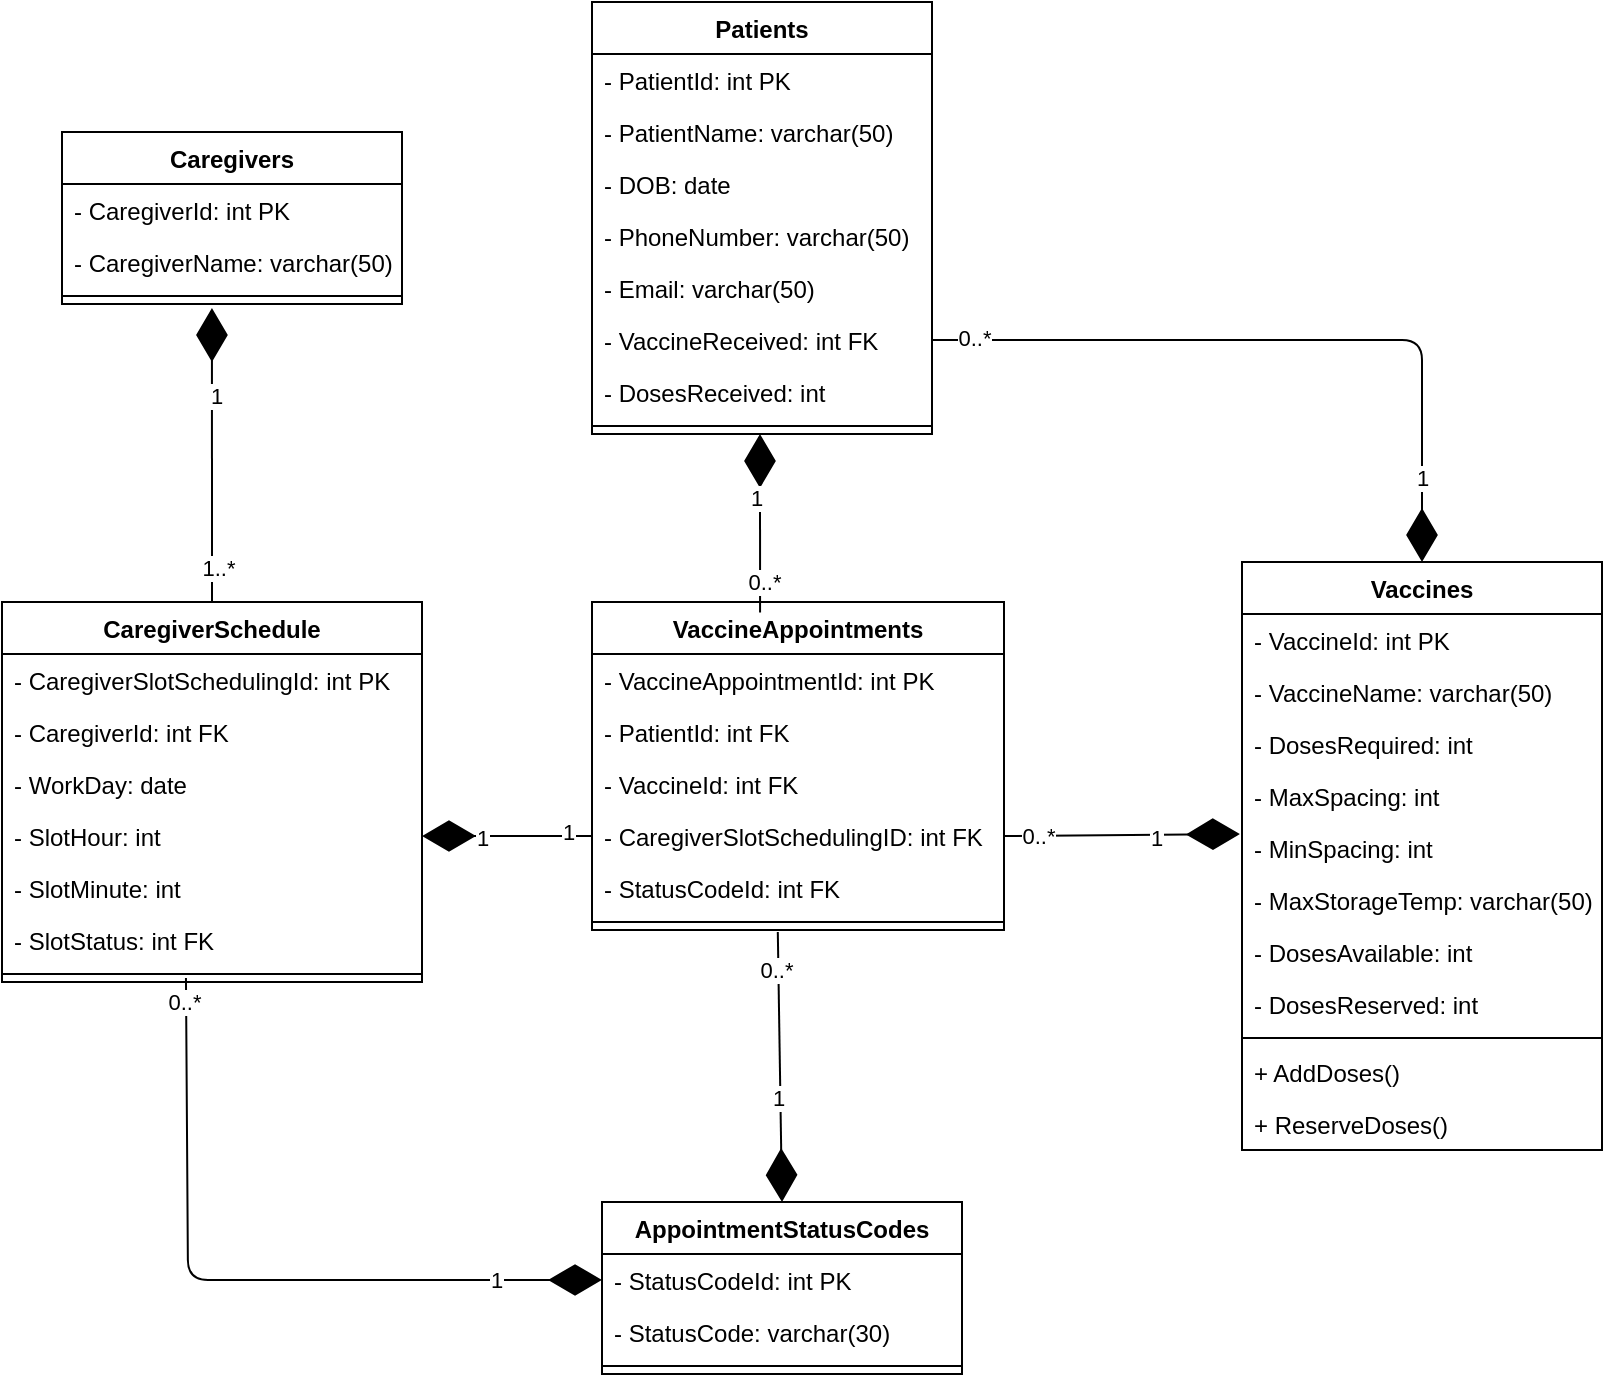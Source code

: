 <mxfile version="14.6.11" type="device"><diagram id="C5RBs43oDa-KdzZeNtuy" name="Page-1"><mxGraphModel dx="1079" dy="714" grid="1" gridSize="10" guides="1" tooltips="1" connect="1" arrows="1" fold="1" page="1" pageScale="1" pageWidth="827" pageHeight="1169" math="0" shadow="0"><root><mxCell id="WIyWlLk6GJQsqaUBKTNV-0"/><mxCell id="WIyWlLk6GJQsqaUBKTNV-1" parent="WIyWlLk6GJQsqaUBKTNV-0"/><mxCell id="-vd2B44A8Xeuw87qvFH0-18" value="Caregivers" style="swimlane;fontStyle=1;align=center;verticalAlign=top;childLayout=stackLayout;horizontal=1;startSize=26;horizontalStack=0;resizeParent=1;resizeParentMax=0;resizeLast=0;collapsible=1;marginBottom=0;" vertex="1" parent="WIyWlLk6GJQsqaUBKTNV-1"><mxGeometry x="40" y="85" width="170" height="86" as="geometry"/></mxCell><mxCell id="-vd2B44A8Xeuw87qvFH0-23" value="- CaregiverId: int PK" style="text;strokeColor=none;fillColor=none;align=left;verticalAlign=top;spacingLeft=4;spacingRight=4;overflow=hidden;rotatable=0;points=[[0,0.5],[1,0.5]];portConstraint=eastwest;" vertex="1" parent="-vd2B44A8Xeuw87qvFH0-18"><mxGeometry y="26" width="170" height="26" as="geometry"/></mxCell><mxCell id="-vd2B44A8Xeuw87qvFH0-19" value="- CaregiverName: varchar(50)" style="text;strokeColor=none;fillColor=none;align=left;verticalAlign=top;spacingLeft=4;spacingRight=4;overflow=hidden;rotatable=0;points=[[0,0.5],[1,0.5]];portConstraint=eastwest;" vertex="1" parent="-vd2B44A8Xeuw87qvFH0-18"><mxGeometry y="52" width="170" height="26" as="geometry"/></mxCell><mxCell id="-vd2B44A8Xeuw87qvFH0-20" value="" style="line;strokeWidth=1;fillColor=none;align=left;verticalAlign=middle;spacingTop=-1;spacingLeft=3;spacingRight=3;rotatable=0;labelPosition=right;points=[];portConstraint=eastwest;" vertex="1" parent="-vd2B44A8Xeuw87qvFH0-18"><mxGeometry y="78" width="170" height="8" as="geometry"/></mxCell><mxCell id="-vd2B44A8Xeuw87qvFH0-25" value="AppointmentStatusCodes" style="swimlane;fontStyle=1;align=center;verticalAlign=top;childLayout=stackLayout;horizontal=1;startSize=26;horizontalStack=0;resizeParent=1;resizeParentMax=0;resizeLast=0;collapsible=1;marginBottom=0;" vertex="1" parent="WIyWlLk6GJQsqaUBKTNV-1"><mxGeometry x="310" y="620" width="180" height="86" as="geometry"/></mxCell><mxCell id="-vd2B44A8Xeuw87qvFH0-26" value="- StatusCodeId: int PK" style="text;strokeColor=none;fillColor=none;align=left;verticalAlign=top;spacingLeft=4;spacingRight=4;overflow=hidden;rotatable=0;points=[[0,0.5],[1,0.5]];portConstraint=eastwest;" vertex="1" parent="-vd2B44A8Xeuw87qvFH0-25"><mxGeometry y="26" width="180" height="26" as="geometry"/></mxCell><mxCell id="-vd2B44A8Xeuw87qvFH0-29" value="- StatusCode: varchar(30)" style="text;strokeColor=none;fillColor=none;align=left;verticalAlign=top;spacingLeft=4;spacingRight=4;overflow=hidden;rotatable=0;points=[[0,0.5],[1,0.5]];portConstraint=eastwest;" vertex="1" parent="-vd2B44A8Xeuw87qvFH0-25"><mxGeometry y="52" width="180" height="26" as="geometry"/></mxCell><mxCell id="-vd2B44A8Xeuw87qvFH0-27" value="" style="line;strokeWidth=1;fillColor=none;align=left;verticalAlign=middle;spacingTop=-1;spacingLeft=3;spacingRight=3;rotatable=0;labelPosition=right;points=[];portConstraint=eastwest;" vertex="1" parent="-vd2B44A8Xeuw87qvFH0-25"><mxGeometry y="78" width="180" height="8" as="geometry"/></mxCell><mxCell id="-vd2B44A8Xeuw87qvFH0-30" value="CaregiverSchedule" style="swimlane;fontStyle=1;align=center;verticalAlign=top;childLayout=stackLayout;horizontal=1;startSize=26;horizontalStack=0;resizeParent=1;resizeParentMax=0;resizeLast=0;collapsible=1;marginBottom=0;" vertex="1" parent="WIyWlLk6GJQsqaUBKTNV-1"><mxGeometry x="10" y="320" width="210" height="190" as="geometry"/></mxCell><mxCell id="-vd2B44A8Xeuw87qvFH0-34" value="- CaregiverSlotSchedulingId: int PK" style="text;strokeColor=none;fillColor=none;align=left;verticalAlign=top;spacingLeft=4;spacingRight=4;overflow=hidden;rotatable=0;points=[[0,0.5],[1,0.5]];portConstraint=eastwest;" vertex="1" parent="-vd2B44A8Xeuw87qvFH0-30"><mxGeometry y="26" width="210" height="26" as="geometry"/></mxCell><mxCell id="-vd2B44A8Xeuw87qvFH0-31" value="- CaregiverId: int FK" style="text;strokeColor=none;fillColor=none;align=left;verticalAlign=top;spacingLeft=4;spacingRight=4;overflow=hidden;rotatable=0;points=[[0,0.5],[1,0.5]];portConstraint=eastwest;" vertex="1" parent="-vd2B44A8Xeuw87qvFH0-30"><mxGeometry y="52" width="210" height="26" as="geometry"/></mxCell><mxCell id="-vd2B44A8Xeuw87qvFH0-35" value="- WorkDay: date" style="text;strokeColor=none;fillColor=none;align=left;verticalAlign=top;spacingLeft=4;spacingRight=4;overflow=hidden;rotatable=0;points=[[0,0.5],[1,0.5]];portConstraint=eastwest;" vertex="1" parent="-vd2B44A8Xeuw87qvFH0-30"><mxGeometry y="78" width="210" height="26" as="geometry"/></mxCell><mxCell id="-vd2B44A8Xeuw87qvFH0-37" value="- SlotHour: int" style="text;strokeColor=none;fillColor=none;align=left;verticalAlign=top;spacingLeft=4;spacingRight=4;overflow=hidden;rotatable=0;points=[[0,0.5],[1,0.5]];portConstraint=eastwest;" vertex="1" parent="-vd2B44A8Xeuw87qvFH0-30"><mxGeometry y="104" width="210" height="26" as="geometry"/></mxCell><mxCell id="-vd2B44A8Xeuw87qvFH0-38" value="- SlotMinute: int" style="text;strokeColor=none;fillColor=none;align=left;verticalAlign=top;spacingLeft=4;spacingRight=4;overflow=hidden;rotatable=0;points=[[0,0.5],[1,0.5]];portConstraint=eastwest;" vertex="1" parent="-vd2B44A8Xeuw87qvFH0-30"><mxGeometry y="130" width="210" height="26" as="geometry"/></mxCell><mxCell id="-vd2B44A8Xeuw87qvFH0-39" value="- SlotStatus: int FK" style="text;strokeColor=none;fillColor=none;align=left;verticalAlign=top;spacingLeft=4;spacingRight=4;overflow=hidden;rotatable=0;points=[[0,0.5],[1,0.5]];portConstraint=eastwest;" vertex="1" parent="-vd2B44A8Xeuw87qvFH0-30"><mxGeometry y="156" width="210" height="26" as="geometry"/></mxCell><mxCell id="-vd2B44A8Xeuw87qvFH0-32" value="" style="line;strokeWidth=1;fillColor=none;align=left;verticalAlign=middle;spacingTop=-1;spacingLeft=3;spacingRight=3;rotatable=0;labelPosition=right;points=[];portConstraint=eastwest;" vertex="1" parent="-vd2B44A8Xeuw87qvFH0-30"><mxGeometry y="182" width="210" height="8" as="geometry"/></mxCell><mxCell id="-vd2B44A8Xeuw87qvFH0-41" value="VaccineAppointments" style="swimlane;fontStyle=1;align=center;verticalAlign=top;childLayout=stackLayout;horizontal=1;startSize=26;horizontalStack=0;resizeParent=1;resizeParentMax=0;resizeLast=0;collapsible=1;marginBottom=0;" vertex="1" parent="WIyWlLk6GJQsqaUBKTNV-1"><mxGeometry x="305" y="320" width="206" height="164" as="geometry"/></mxCell><mxCell id="-vd2B44A8Xeuw87qvFH0-42" value="- VaccineAppointmentId: int PK" style="text;strokeColor=none;fillColor=none;align=left;verticalAlign=top;spacingLeft=4;spacingRight=4;overflow=hidden;rotatable=0;points=[[0,0.5],[1,0.5]];portConstraint=eastwest;" vertex="1" parent="-vd2B44A8Xeuw87qvFH0-41"><mxGeometry y="26" width="206" height="26" as="geometry"/></mxCell><mxCell id="-vd2B44A8Xeuw87qvFH0-46" value="- PatientId: int FK" style="text;strokeColor=none;fillColor=none;align=left;verticalAlign=top;spacingLeft=4;spacingRight=4;overflow=hidden;rotatable=0;points=[[0,0.5],[1,0.5]];portConstraint=eastwest;" vertex="1" parent="-vd2B44A8Xeuw87qvFH0-41"><mxGeometry y="52" width="206" height="26" as="geometry"/></mxCell><mxCell id="-vd2B44A8Xeuw87qvFH0-47" value="- VaccineId: int FK" style="text;strokeColor=none;fillColor=none;align=left;verticalAlign=top;spacingLeft=4;spacingRight=4;overflow=hidden;rotatable=0;points=[[0,0.5],[1,0.5]];portConstraint=eastwest;" vertex="1" parent="-vd2B44A8Xeuw87qvFH0-41"><mxGeometry y="78" width="206" height="26" as="geometry"/></mxCell><mxCell id="-vd2B44A8Xeuw87qvFH0-104" value="- CaregiverSlotSchedulingID: int FK" style="text;strokeColor=none;fillColor=none;align=left;verticalAlign=top;spacingLeft=4;spacingRight=4;overflow=hidden;rotatable=0;points=[[0,0.5],[1,0.5]];portConstraint=eastwest;" vertex="1" parent="-vd2B44A8Xeuw87qvFH0-41"><mxGeometry y="104" width="206" height="26" as="geometry"/></mxCell><mxCell id="-vd2B44A8Xeuw87qvFH0-173" value="- StatusCodeId: int FK" style="text;strokeColor=none;fillColor=none;align=left;verticalAlign=top;spacingLeft=4;spacingRight=4;overflow=hidden;rotatable=0;points=[[0,0.5],[1,0.5]];portConstraint=eastwest;" vertex="1" parent="-vd2B44A8Xeuw87qvFH0-41"><mxGeometry y="130" width="206" height="26" as="geometry"/></mxCell><mxCell id="-vd2B44A8Xeuw87qvFH0-43" value="" style="line;strokeWidth=1;fillColor=none;align=left;verticalAlign=middle;spacingTop=-1;spacingLeft=3;spacingRight=3;rotatable=0;labelPosition=right;points=[];portConstraint=eastwest;" vertex="1" parent="-vd2B44A8Xeuw87qvFH0-41"><mxGeometry y="156" width="206" height="8" as="geometry"/></mxCell><mxCell id="-vd2B44A8Xeuw87qvFH0-51" value="Patients" style="swimlane;fontStyle=1;align=center;verticalAlign=top;childLayout=stackLayout;horizontal=1;startSize=26;horizontalStack=0;resizeParent=1;resizeParentMax=0;resizeLast=0;collapsible=1;marginBottom=0;" vertex="1" parent="WIyWlLk6GJQsqaUBKTNV-1"><mxGeometry x="305" y="20" width="170" height="216" as="geometry"/></mxCell><mxCell id="-vd2B44A8Xeuw87qvFH0-52" value="- PatientId: int PK" style="text;strokeColor=none;fillColor=none;align=left;verticalAlign=top;spacingLeft=4;spacingRight=4;overflow=hidden;rotatable=0;points=[[0,0.5],[1,0.5]];portConstraint=eastwest;" vertex="1" parent="-vd2B44A8Xeuw87qvFH0-51"><mxGeometry y="26" width="170" height="26" as="geometry"/></mxCell><mxCell id="-vd2B44A8Xeuw87qvFH0-55" value="- PatientName: varchar(50)" style="text;strokeColor=none;fillColor=none;align=left;verticalAlign=top;spacingLeft=4;spacingRight=4;overflow=hidden;rotatable=0;points=[[0,0.5],[1,0.5]];portConstraint=eastwest;" vertex="1" parent="-vd2B44A8Xeuw87qvFH0-51"><mxGeometry y="52" width="170" height="26" as="geometry"/></mxCell><mxCell id="-vd2B44A8Xeuw87qvFH0-56" value="- DOB: date" style="text;strokeColor=none;fillColor=none;align=left;verticalAlign=top;spacingLeft=4;spacingRight=4;overflow=hidden;rotatable=0;points=[[0,0.5],[1,0.5]];portConstraint=eastwest;" vertex="1" parent="-vd2B44A8Xeuw87qvFH0-51"><mxGeometry y="78" width="170" height="26" as="geometry"/></mxCell><mxCell id="-vd2B44A8Xeuw87qvFH0-57" value="- PhoneNumber: varchar(50)" style="text;strokeColor=none;fillColor=none;align=left;verticalAlign=top;spacingLeft=4;spacingRight=4;overflow=hidden;rotatable=0;points=[[0,0.5],[1,0.5]];portConstraint=eastwest;" vertex="1" parent="-vd2B44A8Xeuw87qvFH0-51"><mxGeometry y="104" width="170" height="26" as="geometry"/></mxCell><mxCell id="-vd2B44A8Xeuw87qvFH0-69" value="- Email: varchar(50)" style="text;strokeColor=none;fillColor=none;align=left;verticalAlign=top;spacingLeft=4;spacingRight=4;overflow=hidden;rotatable=0;points=[[0,0.5],[1,0.5]];portConstraint=eastwest;" vertex="1" parent="-vd2B44A8Xeuw87qvFH0-51"><mxGeometry y="130" width="170" height="26" as="geometry"/></mxCell><mxCell id="-vd2B44A8Xeuw87qvFH0-123" value="- VaccineReceived: int FK" style="text;align=left;verticalAlign=top;spacingLeft=4;spacingRight=4;overflow=hidden;rotatable=0;points=[[0,0.5],[1,0.5]];portConstraint=eastwest;" vertex="1" parent="-vd2B44A8Xeuw87qvFH0-51"><mxGeometry y="156" width="170" height="26" as="geometry"/></mxCell><mxCell id="-vd2B44A8Xeuw87qvFH0-143" value="- DosesReceived: int" style="text;align=left;verticalAlign=top;spacingLeft=4;spacingRight=4;overflow=hidden;rotatable=0;points=[[0,0.5],[1,0.5]];portConstraint=eastwest;" vertex="1" parent="-vd2B44A8Xeuw87qvFH0-51"><mxGeometry y="182" width="170" height="26" as="geometry"/></mxCell><mxCell id="-vd2B44A8Xeuw87qvFH0-53" value="" style="line;strokeWidth=1;align=left;verticalAlign=middle;spacingTop=-1;spacingLeft=3;spacingRight=3;rotatable=0;labelPosition=right;points=[];portConstraint=eastwest;" vertex="1" parent="-vd2B44A8Xeuw87qvFH0-51"><mxGeometry y="208" width="170" height="8" as="geometry"/></mxCell><mxCell id="-vd2B44A8Xeuw87qvFH0-72" value="Vaccines" style="swimlane;fontStyle=1;align=center;verticalAlign=top;childLayout=stackLayout;horizontal=1;startSize=26;horizontalStack=0;resizeParent=1;resizeParentMax=0;resizeLast=0;collapsible=1;marginBottom=0;" vertex="1" parent="WIyWlLk6GJQsqaUBKTNV-1"><mxGeometry x="630" y="300" width="180" height="294" as="geometry"/></mxCell><mxCell id="-vd2B44A8Xeuw87qvFH0-73" value="- VaccineId: int PK" style="text;strokeColor=none;fillColor=none;align=left;verticalAlign=top;spacingLeft=4;spacingRight=4;overflow=hidden;rotatable=0;points=[[0,0.5],[1,0.5]];portConstraint=eastwest;" vertex="1" parent="-vd2B44A8Xeuw87qvFH0-72"><mxGeometry y="26" width="180" height="26" as="geometry"/></mxCell><mxCell id="-vd2B44A8Xeuw87qvFH0-80" value="- VaccineName: varchar(50)" style="text;strokeColor=none;fillColor=none;align=left;verticalAlign=top;spacingLeft=4;spacingRight=4;overflow=hidden;rotatable=0;points=[[0,0.5],[1,0.5]];portConstraint=eastwest;" vertex="1" parent="-vd2B44A8Xeuw87qvFH0-72"><mxGeometry y="52" width="180" height="26" as="geometry"/></mxCell><mxCell id="-vd2B44A8Xeuw87qvFH0-81" value="- DosesRequired: int" style="text;strokeColor=none;fillColor=none;align=left;verticalAlign=top;spacingLeft=4;spacingRight=4;overflow=hidden;rotatable=0;points=[[0,0.5],[1,0.5]];portConstraint=eastwest;" vertex="1" parent="-vd2B44A8Xeuw87qvFH0-72"><mxGeometry y="78" width="180" height="26" as="geometry"/></mxCell><mxCell id="-vd2B44A8Xeuw87qvFH0-82" value="- MaxSpacing: int" style="text;align=left;verticalAlign=top;spacingLeft=4;spacingRight=4;overflow=hidden;rotatable=0;points=[[0,0.5],[1,0.5]];portConstraint=eastwest;" vertex="1" parent="-vd2B44A8Xeuw87qvFH0-72"><mxGeometry y="104" width="180" height="26" as="geometry"/></mxCell><mxCell id="-vd2B44A8Xeuw87qvFH0-83" value="- MinSpacing: int" style="text;align=left;verticalAlign=top;spacingLeft=4;spacingRight=4;overflow=hidden;rotatable=0;points=[[0,0.5],[1,0.5]];portConstraint=eastwest;" vertex="1" parent="-vd2B44A8Xeuw87qvFH0-72"><mxGeometry y="130" width="180" height="26" as="geometry"/></mxCell><mxCell id="-vd2B44A8Xeuw87qvFH0-84" value="- MaxStorageTemp: varchar(50)" style="text;strokeColor=none;fillColor=none;align=left;verticalAlign=top;spacingLeft=4;spacingRight=4;overflow=hidden;rotatable=0;points=[[0,0.5],[1,0.5]];portConstraint=eastwest;" vertex="1" parent="-vd2B44A8Xeuw87qvFH0-72"><mxGeometry y="156" width="180" height="26" as="geometry"/></mxCell><mxCell id="-vd2B44A8Xeuw87qvFH0-141" value="- DosesAvailable: int" style="text;align=left;verticalAlign=top;spacingLeft=4;spacingRight=4;overflow=hidden;rotatable=0;points=[[0,0.5],[1,0.5]];portConstraint=eastwest;" vertex="1" parent="-vd2B44A8Xeuw87qvFH0-72"><mxGeometry y="182" width="180" height="26" as="geometry"/></mxCell><mxCell id="-vd2B44A8Xeuw87qvFH0-163" value="- DosesReserved: int" style="text;align=left;verticalAlign=top;spacingLeft=4;spacingRight=4;overflow=hidden;rotatable=0;points=[[0,0.5],[1,0.5]];portConstraint=eastwest;" vertex="1" parent="-vd2B44A8Xeuw87qvFH0-72"><mxGeometry y="208" width="180" height="26" as="geometry"/></mxCell><mxCell id="-vd2B44A8Xeuw87qvFH0-74" value="" style="line;strokeWidth=1;fillColor=none;align=left;verticalAlign=middle;spacingTop=-1;spacingLeft=3;spacingRight=3;rotatable=0;labelPosition=right;points=[];portConstraint=eastwest;" vertex="1" parent="-vd2B44A8Xeuw87qvFH0-72"><mxGeometry y="234" width="180" height="8" as="geometry"/></mxCell><mxCell id="-vd2B44A8Xeuw87qvFH0-161" value="+ AddDoses()" style="text;strokeColor=none;fillColor=none;align=left;verticalAlign=top;spacingLeft=4;spacingRight=4;overflow=hidden;rotatable=0;points=[[0,0.5],[1,0.5]];portConstraint=eastwest;" vertex="1" parent="-vd2B44A8Xeuw87qvFH0-72"><mxGeometry y="242" width="180" height="26" as="geometry"/></mxCell><mxCell id="-vd2B44A8Xeuw87qvFH0-162" value="+ ReserveDoses()" style="text;strokeColor=none;fillColor=none;align=left;verticalAlign=top;spacingLeft=4;spacingRight=4;overflow=hidden;rotatable=0;points=[[0,0.5],[1,0.5]];portConstraint=eastwest;" vertex="1" parent="-vd2B44A8Xeuw87qvFH0-72"><mxGeometry y="268" width="180" height="26" as="geometry"/></mxCell><mxCell id="-vd2B44A8Xeuw87qvFH0-111" value="" style="endArrow=diamondThin;endFill=1;endSize=24;html=1;entryX=0.494;entryY=1;entryDx=0;entryDy=0;entryPerimeter=0;exitX=0.408;exitY=0.032;exitDx=0;exitDy=0;exitPerimeter=0;" edge="1" parent="WIyWlLk6GJQsqaUBKTNV-1" source="-vd2B44A8Xeuw87qvFH0-41" target="-vd2B44A8Xeuw87qvFH0-53"><mxGeometry width="160" relative="1" as="geometry"><mxPoint x="434" y="300" as="sourcePoint"/><mxPoint x="423" y="226" as="targetPoint"/><Array as="points"/></mxGeometry></mxCell><mxCell id="-vd2B44A8Xeuw87qvFH0-112" value="1" style="edgeLabel;html=1;align=center;verticalAlign=middle;resizable=0;points=[];" vertex="1" connectable="0" parent="-vd2B44A8Xeuw87qvFH0-111"><mxGeometry x="0.292" y="2" relative="1" as="geometry"><mxPoint as="offset"/></mxGeometry></mxCell><mxCell id="-vd2B44A8Xeuw87qvFH0-113" value="0..*" style="edgeLabel;html=1;align=center;verticalAlign=middle;resizable=0;points=[];" vertex="1" connectable="0" parent="-vd2B44A8Xeuw87qvFH0-111"><mxGeometry x="-0.806" y="-2" relative="1" as="geometry"><mxPoint y="-7" as="offset"/></mxGeometry></mxCell><mxCell id="-vd2B44A8Xeuw87qvFH0-119" value="" style="endArrow=diamondThin;endFill=1;endSize=24;html=1;exitX=0.451;exitY=1.125;exitDx=0;exitDy=0;exitPerimeter=0;entryX=0.5;entryY=0;entryDx=0;entryDy=0;" edge="1" parent="WIyWlLk6GJQsqaUBKTNV-1" source="-vd2B44A8Xeuw87qvFH0-43" target="-vd2B44A8Xeuw87qvFH0-25"><mxGeometry width="160" relative="1" as="geometry"><mxPoint x="630" y="70" as="sourcePoint"/><mxPoint x="790" y="70" as="targetPoint"/></mxGeometry></mxCell><mxCell id="-vd2B44A8Xeuw87qvFH0-120" value="0..*" style="edgeLabel;html=1;align=center;verticalAlign=middle;resizable=0;points=[];" vertex="1" connectable="0" parent="-vd2B44A8Xeuw87qvFH0-119"><mxGeometry x="-0.726" y="-1" relative="1" as="geometry"><mxPoint as="offset"/></mxGeometry></mxCell><mxCell id="-vd2B44A8Xeuw87qvFH0-121" value="1" style="edgeLabel;html=1;align=center;verticalAlign=middle;resizable=0;points=[];" vertex="1" connectable="0" parent="-vd2B44A8Xeuw87qvFH0-119"><mxGeometry x="0.222" y="-1" relative="1" as="geometry"><mxPoint as="offset"/></mxGeometry></mxCell><mxCell id="-vd2B44A8Xeuw87qvFH0-122" value="" style="endArrow=diamondThin;endFill=1;endSize=24;html=1;exitX=1;exitY=0.5;exitDx=0;exitDy=0;entryX=-0.006;entryY=0.231;entryDx=0;entryDy=0;entryPerimeter=0;" edge="1" parent="WIyWlLk6GJQsqaUBKTNV-1" source="-vd2B44A8Xeuw87qvFH0-104" target="-vd2B44A8Xeuw87qvFH0-83"><mxGeometry width="160" relative="1" as="geometry"><mxPoint x="630" y="70" as="sourcePoint"/><mxPoint x="790" y="70" as="targetPoint"/></mxGeometry></mxCell><mxCell id="-vd2B44A8Xeuw87qvFH0-124" value="0..*" style="edgeLabel;html=1;align=center;verticalAlign=middle;resizable=0;points=[];" vertex="1" connectable="0" parent="-vd2B44A8Xeuw87qvFH0-122"><mxGeometry x="-0.723" relative="1" as="geometry"><mxPoint as="offset"/></mxGeometry></mxCell><mxCell id="-vd2B44A8Xeuw87qvFH0-125" value="1" style="edgeLabel;html=1;align=center;verticalAlign=middle;resizable=0;points=[];" vertex="1" connectable="0" parent="-vd2B44A8Xeuw87qvFH0-122"><mxGeometry x="0.277" y="-1" relative="1" as="geometry"><mxPoint as="offset"/></mxGeometry></mxCell><mxCell id="-vd2B44A8Xeuw87qvFH0-126" value="" style="endArrow=diamondThin;endFill=1;endSize=24;html=1;exitX=1;exitY=0.5;exitDx=0;exitDy=0;entryX=0.5;entryY=0;entryDx=0;entryDy=0;" edge="1" parent="WIyWlLk6GJQsqaUBKTNV-1" source="-vd2B44A8Xeuw87qvFH0-123" target="-vd2B44A8Xeuw87qvFH0-72"><mxGeometry width="160" relative="1" as="geometry"><mxPoint x="630" y="70" as="sourcePoint"/><mxPoint x="790" y="70" as="targetPoint"/><Array as="points"><mxPoint x="720" y="189"/></Array></mxGeometry></mxCell><mxCell id="-vd2B44A8Xeuw87qvFH0-127" value="0..*" style="edgeLabel;html=1;align=center;verticalAlign=middle;resizable=0;points=[];" vertex="1" connectable="0" parent="-vd2B44A8Xeuw87qvFH0-126"><mxGeometry x="-0.885" y="1" relative="1" as="geometry"><mxPoint as="offset"/></mxGeometry></mxCell><mxCell id="-vd2B44A8Xeuw87qvFH0-128" value="1" style="edgeLabel;html=1;align=center;verticalAlign=middle;resizable=0;points=[];" vertex="1" connectable="0" parent="-vd2B44A8Xeuw87qvFH0-126"><mxGeometry x="0.764" relative="1" as="geometry"><mxPoint as="offset"/></mxGeometry></mxCell><mxCell id="-vd2B44A8Xeuw87qvFH0-129" value="" style="endArrow=diamondThin;endFill=1;endSize=24;html=1;exitX=0.438;exitY=0.75;exitDx=0;exitDy=0;exitPerimeter=0;entryX=0;entryY=0.5;entryDx=0;entryDy=0;" edge="1" parent="WIyWlLk6GJQsqaUBKTNV-1" source="-vd2B44A8Xeuw87qvFH0-32" target="-vd2B44A8Xeuw87qvFH0-26"><mxGeometry width="160" relative="1" as="geometry"><mxPoint x="103.03" y="538.01" as="sourcePoint"/><mxPoint x="280" y="602.5" as="targetPoint"/><Array as="points"><mxPoint x="103" y="659"/></Array></mxGeometry></mxCell><mxCell id="-vd2B44A8Xeuw87qvFH0-159" value="1" style="edgeLabel;html=1;align=center;verticalAlign=middle;resizable=0;points=[];" vertex="1" connectable="0" parent="-vd2B44A8Xeuw87qvFH0-129"><mxGeometry x="0.702" relative="1" as="geometry"><mxPoint as="offset"/></mxGeometry></mxCell><mxCell id="-vd2B44A8Xeuw87qvFH0-160" value="0..*" style="edgeLabel;html=1;align=center;verticalAlign=middle;resizable=0;points=[];" vertex="1" connectable="0" parent="-vd2B44A8Xeuw87qvFH0-129"><mxGeometry x="-0.934" y="-1" relative="1" as="geometry"><mxPoint as="offset"/></mxGeometry></mxCell><mxCell id="-vd2B44A8Xeuw87qvFH0-144" value="" style="endArrow=diamondThin;endFill=1;endSize=24;html=1;entryX=0.441;entryY=1.25;entryDx=0;entryDy=0;entryPerimeter=0;exitX=0.5;exitY=0;exitDx=0;exitDy=0;" edge="1" parent="WIyWlLk6GJQsqaUBKTNV-1" source="-vd2B44A8Xeuw87qvFH0-30" target="-vd2B44A8Xeuw87qvFH0-20"><mxGeometry width="160" relative="1" as="geometry"><mxPoint x="630" y="70" as="sourcePoint"/><mxPoint x="790" y="70" as="targetPoint"/></mxGeometry></mxCell><mxCell id="-vd2B44A8Xeuw87qvFH0-150" value="1..*" style="edgeLabel;html=1;align=center;verticalAlign=middle;resizable=0;points=[];" vertex="1" connectable="0" parent="-vd2B44A8Xeuw87qvFH0-144"><mxGeometry x="-0.764" y="-3" relative="1" as="geometry"><mxPoint as="offset"/></mxGeometry></mxCell><mxCell id="-vd2B44A8Xeuw87qvFH0-151" value="1" style="edgeLabel;html=1;align=center;verticalAlign=middle;resizable=0;points=[];" vertex="1" connectable="0" parent="-vd2B44A8Xeuw87qvFH0-144"><mxGeometry x="0.402" y="-2" relative="1" as="geometry"><mxPoint as="offset"/></mxGeometry></mxCell><mxCell id="-vd2B44A8Xeuw87qvFH0-156" value="" style="endArrow=diamondThin;endFill=1;endSize=24;html=1;entryX=1;entryY=0.5;entryDx=0;entryDy=0;exitX=0;exitY=0.5;exitDx=0;exitDy=0;" edge="1" parent="WIyWlLk6GJQsqaUBKTNV-1" source="-vd2B44A8Xeuw87qvFH0-104" target="-vd2B44A8Xeuw87qvFH0-37"><mxGeometry width="160" relative="1" as="geometry"><mxPoint x="220" y="463" as="sourcePoint"/><mxPoint x="305" y="463" as="targetPoint"/><Array as="points"/></mxGeometry></mxCell><mxCell id="-vd2B44A8Xeuw87qvFH0-157" value="1" style="edgeLabel;html=1;align=center;verticalAlign=middle;resizable=0;points=[];" vertex="1" connectable="0" parent="-vd2B44A8Xeuw87qvFH0-156"><mxGeometry x="0.294" y="1" relative="1" as="geometry"><mxPoint as="offset"/></mxGeometry></mxCell><mxCell id="-vd2B44A8Xeuw87qvFH0-158" value="1" style="edgeLabel;html=1;align=center;verticalAlign=middle;resizable=0;points=[];" vertex="1" connectable="0" parent="-vd2B44A8Xeuw87qvFH0-156"><mxGeometry x="-0.718" y="-2" relative="1" as="geometry"><mxPoint as="offset"/></mxGeometry></mxCell></root></mxGraphModel></diagram></mxfile>
